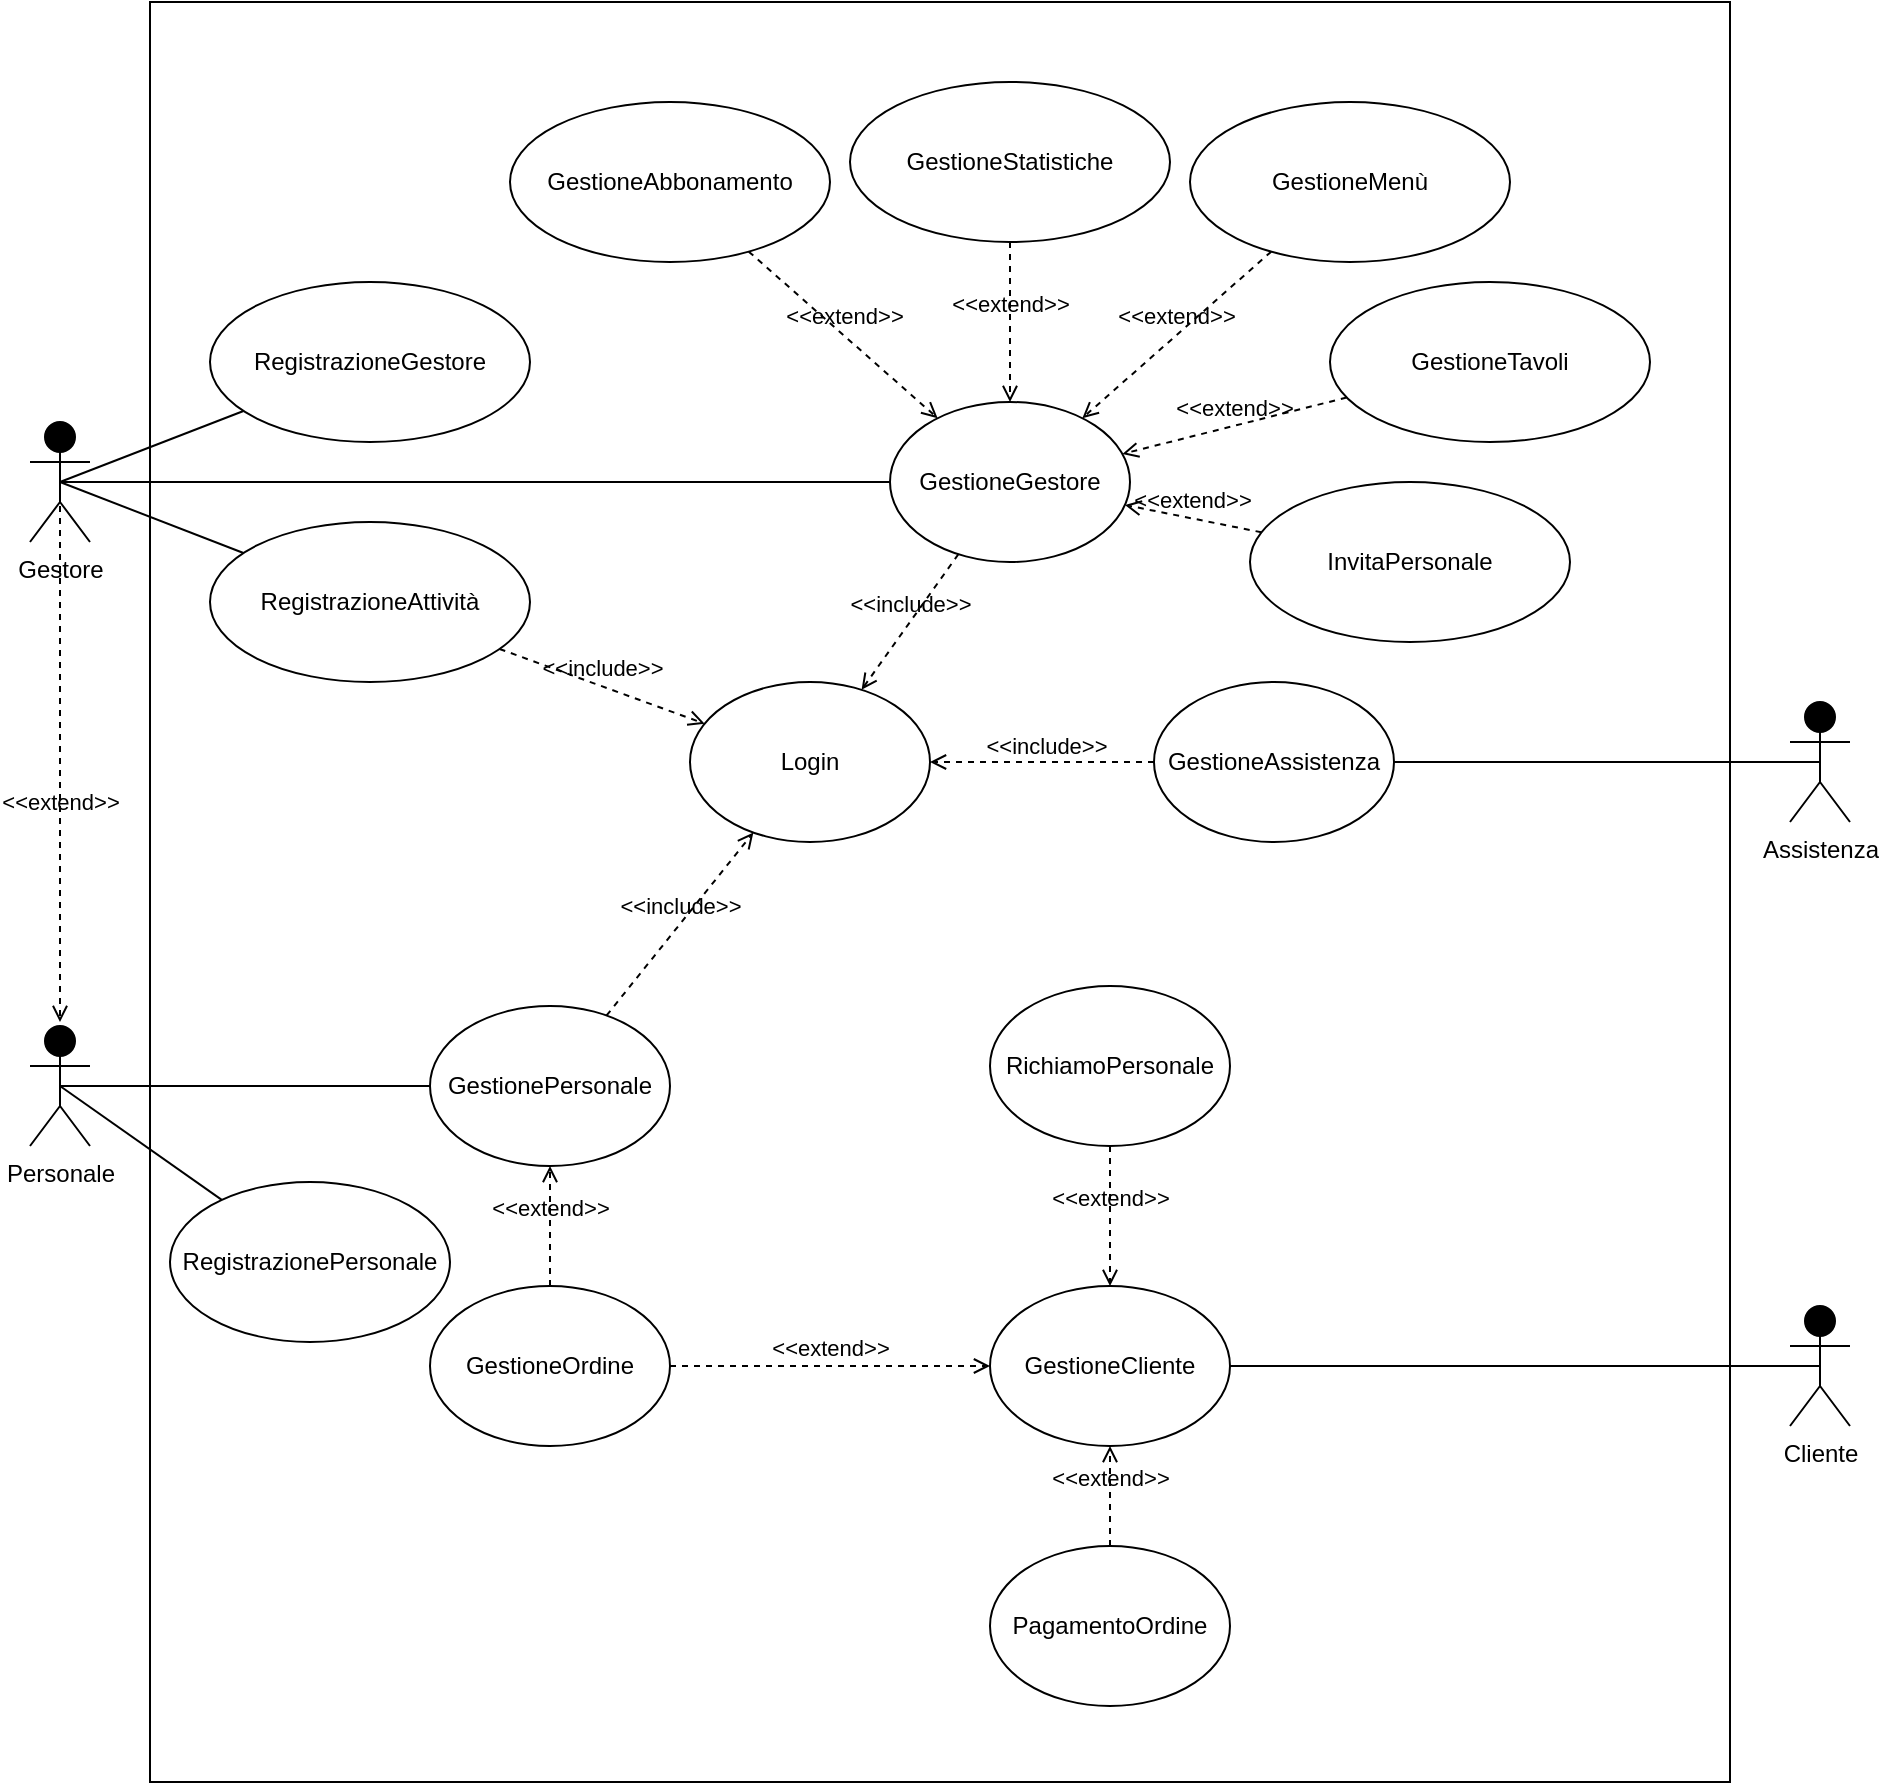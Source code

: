<mxfile version="20.3.0" type="device" pages="2"><diagram id="Q1I9YvUUfdlHUlMVrsis" name="Page-1"><mxGraphModel dx="1055" dy="519" grid="1" gridSize="10" guides="1" tooltips="1" connect="1" arrows="1" fold="1" page="1" pageScale="1" pageWidth="850" pageHeight="1100" math="0" shadow="0"><root><mxCell id="0"/><mxCell id="1" parent="0"/><mxCell id="bgCaD_sjHHVl8HCVDSOk-6" value="Cliente" style="shape=umlActor;html=1;verticalLabelPosition=bottom;verticalAlign=top;align=center;fillColor=#000000;" parent="1" vertex="1"><mxGeometry x="910" y="672" width="30" height="60" as="geometry"/></mxCell><mxCell id="bgCaD_sjHHVl8HCVDSOk-8" value="Personale" style="shape=umlActor;html=1;verticalLabelPosition=bottom;verticalAlign=top;align=center;fillColor=#000000;" parent="1" vertex="1"><mxGeometry x="30" y="532" width="30" height="60" as="geometry"/></mxCell><mxCell id="bgCaD_sjHHVl8HCVDSOk-9" value="Assistenza" style="shape=umlActor;verticalLabelPosition=bottom;verticalAlign=top;html=1;outlineConnect=0;fillColor=#000000;" parent="1" vertex="1"><mxGeometry x="910" y="370" width="30" height="60" as="geometry"/></mxCell><mxCell id="bgCaD_sjHHVl8HCVDSOk-23" value="GestioneGestore" style="ellipse;whiteSpace=wrap;html=1;fillColor=#FFFFFF;" parent="1" vertex="1"><mxGeometry x="460" y="220" width="120" height="80" as="geometry"/></mxCell><mxCell id="bgCaD_sjHHVl8HCVDSOk-24" value="Login" style="ellipse;whiteSpace=wrap;html=1;fillColor=#FFFFFF;" parent="1" vertex="1"><mxGeometry x="360" y="360" width="120" height="80" as="geometry"/></mxCell><mxCell id="bgCaD_sjHHVl8HCVDSOk-25" value="RegistrazioneGestore" style="ellipse;whiteSpace=wrap;html=1;fillColor=#FFFFFF;" parent="1" vertex="1"><mxGeometry x="120" y="160" width="160" height="80" as="geometry"/></mxCell><mxCell id="bgCaD_sjHHVl8HCVDSOk-26" value="GestionePersonale" style="ellipse;whiteSpace=wrap;html=1;fillColor=#FFFFFF;" parent="1" vertex="1"><mxGeometry x="230" y="522" width="120" height="80" as="geometry"/></mxCell><mxCell id="bgCaD_sjHHVl8HCVDSOk-27" value="&amp;lt;&amp;lt;include&amp;gt;&amp;gt;" style="html=1;verticalAlign=bottom;labelBackgroundColor=none;endArrow=open;endFill=0;dashed=1;rounded=0;" parent="1" source="bgCaD_sjHHVl8HCVDSOk-26" target="bgCaD_sjHHVl8HCVDSOk-24" edge="1"><mxGeometry width="160" relative="1" as="geometry"><mxPoint x="535" y="90" as="sourcePoint"/><mxPoint x="695" y="90" as="targetPoint"/></mxGeometry></mxCell><mxCell id="bgCaD_sjHHVl8HCVDSOk-30" value="&amp;lt;&amp;lt;include&amp;gt;&amp;gt;" style="html=1;verticalAlign=bottom;labelBackgroundColor=none;endArrow=open;endFill=0;dashed=1;rounded=0;" parent="1" source="bgCaD_sjHHVl8HCVDSOk-23" target="bgCaD_sjHHVl8HCVDSOk-24" edge="1"><mxGeometry width="160" relative="1" as="geometry"><mxPoint x="325" y="150" as="sourcePoint"/><mxPoint x="485" y="150" as="targetPoint"/></mxGeometry></mxCell><mxCell id="bgCaD_sjHHVl8HCVDSOk-33" value="" style="endArrow=none;html=1;rounded=0;entryX=0.5;entryY=0.5;entryDx=0;entryDy=0;entryPerimeter=0;" parent="1" source="bgCaD_sjHHVl8HCVDSOk-23" target="bgCaD_sjHHVl8HCVDSOk-5" edge="1"><mxGeometry width="50" height="50" relative="1" as="geometry"><mxPoint x="375" y="270" as="sourcePoint"/><mxPoint x="425" y="220" as="targetPoint"/></mxGeometry></mxCell><mxCell id="bgCaD_sjHHVl8HCVDSOk-34" value="" style="endArrow=none;html=1;rounded=0;entryX=0.5;entryY=0.5;entryDx=0;entryDy=0;entryPerimeter=0;" parent="1" source="bgCaD_sjHHVl8HCVDSOk-26" target="bgCaD_sjHHVl8HCVDSOk-8" edge="1"><mxGeometry width="50" height="50" relative="1" as="geometry"><mxPoint x="435" y="552" as="sourcePoint"/><mxPoint x="485" y="502" as="targetPoint"/></mxGeometry></mxCell><mxCell id="bgCaD_sjHHVl8HCVDSOk-35" value="GestioneCliente" style="ellipse;whiteSpace=wrap;html=1;fillColor=#FFFFFF;" parent="1" vertex="1"><mxGeometry x="510" y="662" width="120" height="80" as="geometry"/></mxCell><mxCell id="bgCaD_sjHHVl8HCVDSOk-36" value="" style="endArrow=none;html=1;rounded=0;exitX=0.5;exitY=0.5;exitDx=0;exitDy=0;exitPerimeter=0;" parent="1" source="bgCaD_sjHHVl8HCVDSOk-6" target="bgCaD_sjHHVl8HCVDSOk-35" edge="1"><mxGeometry width="50" height="50" relative="1" as="geometry"><mxPoint x="435" y="605" as="sourcePoint"/><mxPoint x="485" y="555" as="targetPoint"/></mxGeometry></mxCell><mxCell id="bgCaD_sjHHVl8HCVDSOk-37" value="GestioneAssistenza" style="ellipse;whiteSpace=wrap;html=1;fillColor=#FFFFFF;" parent="1" vertex="1"><mxGeometry x="592" y="360" width="120" height="80" as="geometry"/></mxCell><mxCell id="bgCaD_sjHHVl8HCVDSOk-43" value="" style="endArrow=none;html=1;rounded=0;exitX=0.5;exitY=0.5;exitDx=0;exitDy=0;exitPerimeter=0;" parent="1" source="bgCaD_sjHHVl8HCVDSOk-9" target="bgCaD_sjHHVl8HCVDSOk-37" edge="1"><mxGeometry width="50" height="50" relative="1" as="geometry"><mxPoint x="435" y="510" as="sourcePoint"/><mxPoint x="485" y="460" as="targetPoint"/></mxGeometry></mxCell><mxCell id="bgCaD_sjHHVl8HCVDSOk-50" value="&amp;lt;&amp;lt;include&amp;gt;&amp;gt;" style="html=1;verticalAlign=bottom;labelBackgroundColor=none;endArrow=open;endFill=0;dashed=1;rounded=0;" parent="1" source="bgCaD_sjHHVl8HCVDSOk-37" target="bgCaD_sjHHVl8HCVDSOk-24" edge="1"><mxGeometry x="-0.024" y="1" width="160" relative="1" as="geometry"><mxPoint x="515" y="360" as="sourcePoint"/><mxPoint x="675" y="360" as="targetPoint"/><Array as="points"/><mxPoint as="offset"/></mxGeometry></mxCell><mxCell id="bgCaD_sjHHVl8HCVDSOk-53" value="GestioneMenù" style="ellipse;whiteSpace=wrap;html=1;fillColor=#FFFFFF;" parent="1" vertex="1"><mxGeometry x="610" y="70" width="160" height="80" as="geometry"/></mxCell><mxCell id="bgCaD_sjHHVl8HCVDSOk-63" value="RegistrazionePersonale" style="ellipse;whiteSpace=wrap;html=1;fillColor=#FFFFFF;" parent="1" vertex="1"><mxGeometry x="100" y="610" width="140" height="80" as="geometry"/></mxCell><mxCell id="bgCaD_sjHHVl8HCVDSOk-83" value="PagamentoOrdine" style="ellipse;whiteSpace=wrap;html=1;fillColor=#FFFFFF;" parent="1" vertex="1"><mxGeometry x="510" y="792" width="120" height="80" as="geometry"/></mxCell><mxCell id="bgCaD_sjHHVl8HCVDSOk-89" value="&amp;lt;&amp;lt;extend&amp;gt;&amp;gt;" style="html=1;verticalAlign=bottom;labelBackgroundColor=none;endArrow=open;endFill=0;dashed=1;rounded=0;" parent="1" source="bgCaD_sjHHVl8HCVDSOk-83" target="bgCaD_sjHHVl8HCVDSOk-35" edge="1"><mxGeometry width="160" relative="1" as="geometry"><mxPoint x="515" y="722" as="sourcePoint"/><mxPoint x="675" y="722" as="targetPoint"/></mxGeometry></mxCell><mxCell id="bgCaD_sjHHVl8HCVDSOk-91" value="RichiamoPersonale" style="ellipse;whiteSpace=wrap;html=1;fillColor=#FFFFFF;" parent="1" vertex="1"><mxGeometry x="510" y="512" width="120" height="80" as="geometry"/></mxCell><mxCell id="bgCaD_sjHHVl8HCVDSOk-92" value="&amp;lt;&amp;lt;extend&amp;gt;&amp;gt;" style="html=1;verticalAlign=bottom;labelBackgroundColor=none;endArrow=open;endFill=0;dashed=1;rounded=0;" parent="1" source="bgCaD_sjHHVl8HCVDSOk-91" target="bgCaD_sjHHVl8HCVDSOk-35" edge="1"><mxGeometry width="160" relative="1" as="geometry"><mxPoint x="285" y="872" as="sourcePoint"/><mxPoint x="445" y="872" as="targetPoint"/></mxGeometry></mxCell><mxCell id="bgCaD_sjHHVl8HCVDSOk-98" value="GestioneOrdine" style="ellipse;whiteSpace=wrap;html=1;fillColor=#FFFFFF;" parent="1" vertex="1"><mxGeometry x="230" y="662" width="120" height="80" as="geometry"/></mxCell><mxCell id="bgCaD_sjHHVl8HCVDSOk-99" value="&amp;lt;&amp;lt;extend&amp;gt;&amp;gt;" style="html=1;verticalAlign=bottom;labelBackgroundColor=none;endArrow=open;endFill=0;dashed=1;rounded=0;" parent="1" source="bgCaD_sjHHVl8HCVDSOk-98" target="bgCaD_sjHHVl8HCVDSOk-26" edge="1"><mxGeometry width="160" relative="1" as="geometry"><mxPoint x="1085" y="392" as="sourcePoint"/><mxPoint x="1245" y="392" as="targetPoint"/></mxGeometry></mxCell><mxCell id="bgCaD_sjHHVl8HCVDSOk-100" value="&amp;lt;&amp;lt;extend&amp;gt;&amp;gt;" style="html=1;verticalAlign=bottom;labelBackgroundColor=none;endArrow=open;endFill=0;dashed=1;rounded=0;" parent="1" source="bgCaD_sjHHVl8HCVDSOk-98" target="bgCaD_sjHHVl8HCVDSOk-35" edge="1"><mxGeometry width="160" relative="1" as="geometry"><mxPoint x="543.258" y="772.281" as="sourcePoint"/><mxPoint x="495" y="862" as="targetPoint"/></mxGeometry></mxCell><mxCell id="M78GupIkImUu_YV1mYbL-3" value="" style="endArrow=none;html=1;rounded=0;exitX=0.5;exitY=0.5;exitDx=0;exitDy=0;exitPerimeter=0;" parent="1" source="bgCaD_sjHHVl8HCVDSOk-5" target="bgCaD_sjHHVl8HCVDSOk-25" edge="1"><mxGeometry width="50" height="50" relative="1" as="geometry"><mxPoint x="380" y="200" as="sourcePoint"/><mxPoint x="430" y="150" as="targetPoint"/></mxGeometry></mxCell><mxCell id="M78GupIkImUu_YV1mYbL-16" value="GestioneAbbonamento" style="ellipse;whiteSpace=wrap;html=1;fillColor=#FFFFFF;" parent="1" vertex="1"><mxGeometry x="270" y="70" width="160" height="80" as="geometry"/></mxCell><mxCell id="M78GupIkImUu_YV1mYbL-18" value="&amp;lt;&amp;lt;extend&amp;gt;&amp;gt;" style="html=1;verticalAlign=bottom;labelBackgroundColor=none;endArrow=open;endFill=0;dashed=1;rounded=0;" parent="1" source="bgCaD_sjHHVl8HCVDSOk-53" target="bgCaD_sjHHVl8HCVDSOk-23" edge="1"><mxGeometry width="160" relative="1" as="geometry"><mxPoint x="150" y="140" as="sourcePoint"/><mxPoint x="310" y="140" as="targetPoint"/></mxGeometry></mxCell><mxCell id="M78GupIkImUu_YV1mYbL-19" value="&amp;lt;&amp;lt;extend&amp;gt;&amp;gt;" style="html=1;verticalAlign=bottom;labelBackgroundColor=none;endArrow=open;endFill=0;dashed=1;rounded=0;" parent="1" source="M78GupIkImUu_YV1mYbL-16" target="bgCaD_sjHHVl8HCVDSOk-23" edge="1"><mxGeometry width="160" relative="1" as="geometry"><mxPoint x="330" y="110" as="sourcePoint"/><mxPoint x="557.574" y="183.716" as="targetPoint"/></mxGeometry></mxCell><mxCell id="M78GupIkImUu_YV1mYbL-22" value="RegistrazioneAttività" style="ellipse;whiteSpace=wrap;html=1;fillColor=#FFFFFF;" parent="1" vertex="1"><mxGeometry x="120" y="280" width="160" height="80" as="geometry"/></mxCell><mxCell id="M78GupIkImUu_YV1mYbL-24" value="&amp;lt;&amp;lt;extend&amp;gt;&amp;gt;" style="html=1;verticalAlign=bottom;labelBackgroundColor=none;endArrow=open;endFill=0;dashed=1;rounded=0;startArrow=none;exitX=0.5;exitY=0.5;exitDx=0;exitDy=0;exitPerimeter=0;" parent="1" source="bgCaD_sjHHVl8HCVDSOk-5" edge="1"><mxGeometry x="0.25" width="160" relative="1" as="geometry"><mxPoint x="45" y="210" as="sourcePoint"/><mxPoint x="45" y="530" as="targetPoint"/><mxPoint as="offset"/></mxGeometry></mxCell><mxCell id="M78GupIkImUu_YV1mYbL-26" value="" style="endArrow=none;html=1;rounded=0;exitX=0.5;exitY=0.5;exitDx=0;exitDy=0;exitPerimeter=0;" parent="1" source="bgCaD_sjHHVl8HCVDSOk-8" target="bgCaD_sjHHVl8HCVDSOk-63" edge="1"><mxGeometry width="50" height="50" relative="1" as="geometry"><mxPoint x="50" y="560" as="sourcePoint"/><mxPoint x="330" y="490" as="targetPoint"/></mxGeometry></mxCell><mxCell id="M78GupIkImUu_YV1mYbL-28" value="" style="endArrow=none;html=1;rounded=0;exitX=0.5;exitY=0.5;exitDx=0;exitDy=0;exitPerimeter=0;" parent="1" source="bgCaD_sjHHVl8HCVDSOk-5" target="M78GupIkImUu_YV1mYbL-22" edge="1"><mxGeometry width="50" height="50" relative="1" as="geometry"><mxPoint x="60" y="200" as="sourcePoint"/><mxPoint x="110" y="150" as="targetPoint"/></mxGeometry></mxCell><mxCell id="ftQXNw_UABr_SyBsdUiR-3" value="&amp;lt;&amp;lt;include&amp;gt;&amp;gt;" style="html=1;verticalAlign=bottom;labelBackgroundColor=none;endArrow=open;endFill=0;dashed=1;rounded=0;" parent="1" source="M78GupIkImUu_YV1mYbL-22" target="bgCaD_sjHHVl8HCVDSOk-24" edge="1"><mxGeometry width="160" relative="1" as="geometry"><mxPoint x="230" y="320" as="sourcePoint"/><mxPoint x="390" y="320" as="targetPoint"/></mxGeometry></mxCell><mxCell id="j0RiWFDIFJp5lwAUHo4Y-2" value="GestioneStatistiche" style="ellipse;whiteSpace=wrap;html=1;fillColor=#FFFFFF;" parent="1" vertex="1"><mxGeometry x="440" y="60" width="160" height="80" as="geometry"/></mxCell><mxCell id="j0RiWFDIFJp5lwAUHo4Y-3" value="GestioneTavoli" style="ellipse;whiteSpace=wrap;html=1;fillColor=#FFFFFF;" parent="1" vertex="1"><mxGeometry x="680" y="160" width="160" height="80" as="geometry"/></mxCell><mxCell id="bgCaD_sjHHVl8HCVDSOk-5" value="Gestore" style="shape=umlActor;html=1;verticalLabelPosition=bottom;verticalAlign=top;align=center;fillColor=#000000;" parent="1" vertex="1"><mxGeometry x="30" y="230" width="30" height="60" as="geometry"/></mxCell><mxCell id="j0RiWFDIFJp5lwAUHo4Y-6" value="&amp;lt;&amp;lt;extend&amp;gt;&amp;gt;" style="html=1;verticalAlign=bottom;labelBackgroundColor=none;endArrow=open;endFill=0;dashed=1;rounded=0;" parent="1" source="j0RiWFDIFJp5lwAUHo4Y-2" target="bgCaD_sjHHVl8HCVDSOk-23" edge="1"><mxGeometry width="160" relative="1" as="geometry"><mxPoint x="570" y="120" as="sourcePoint"/><mxPoint x="540.532" y="230.621" as="targetPoint"/></mxGeometry></mxCell><mxCell id="j0RiWFDIFJp5lwAUHo4Y-7" value="&amp;lt;&amp;lt;extend&amp;gt;&amp;gt;" style="html=1;verticalAlign=bottom;labelBackgroundColor=none;endArrow=open;endFill=0;dashed=1;rounded=0;" parent="1" source="j0RiWFDIFJp5lwAUHo4Y-3" target="bgCaD_sjHHVl8HCVDSOk-23" edge="1"><mxGeometry width="160" relative="1" as="geometry"><mxPoint x="339.47" y="119.38" as="sourcePoint"/><mxPoint x="310.002" y="230.001" as="targetPoint"/></mxGeometry></mxCell><mxCell id="Cfs47HpjLzTH-oRVLKAu-1" value="InvitaPersonale" style="ellipse;whiteSpace=wrap;html=1;fillColor=#FFFFFF;" parent="1" vertex="1"><mxGeometry x="640" y="260" width="160" height="80" as="geometry"/></mxCell><mxCell id="Cfs47HpjLzTH-oRVLKAu-2" value="&amp;lt;&amp;lt;extend&amp;gt;&amp;gt;" style="html=1;verticalAlign=bottom;labelBackgroundColor=none;endArrow=open;endFill=0;dashed=1;rounded=0;" parent="1" source="Cfs47HpjLzTH-oRVLKAu-1" target="bgCaD_sjHHVl8HCVDSOk-23" edge="1"><mxGeometry width="160" relative="1" as="geometry"><mxPoint x="750" y="120" as="sourcePoint"/><mxPoint x="572.426" y="241.716" as="targetPoint"/></mxGeometry></mxCell><mxCell id="Cx8oM-Iuz5LX-kfH1Iy0-1" value="" style="rounded=0;whiteSpace=wrap;html=1;fillColor=none;" vertex="1" parent="1"><mxGeometry x="90" y="20" width="790" height="890" as="geometry"/></mxCell></root></mxGraphModel></diagram><diagram name="Security e misuse" id="m--fJ6dyBpGCZlpS3Tpc"><mxGraphModel dx="1847" dy="908" grid="1" gridSize="10" guides="1" tooltips="1" connect="1" arrows="1" fold="1" page="1" pageScale="1" pageWidth="850" pageHeight="1100" math="0" shadow="0"><root><mxCell id="R-chXvm8tJZsDjFJPD1o-0"/><mxCell id="R-chXvm8tJZsDjFJPD1o-1" parent="R-chXvm8tJZsDjFJPD1o-0"/><mxCell id="R-chXvm8tJZsDjFJPD1o-2" value="Cliente" style="shape=umlActor;html=1;verticalLabelPosition=bottom;verticalAlign=top;align=center;fillColor=#000000;" vertex="1" parent="R-chXvm8tJZsDjFJPD1o-1"><mxGeometry x="770" y="672" width="30" height="60" as="geometry"/></mxCell><mxCell id="R-chXvm8tJZsDjFJPD1o-3" value="Personale" style="shape=umlActor;html=1;verticalLabelPosition=bottom;verticalAlign=top;align=center;fillColor=#000000;" vertex="1" parent="R-chXvm8tJZsDjFJPD1o-1"><mxGeometry x="30" y="532" width="30" height="60" as="geometry"/></mxCell><mxCell id="R-chXvm8tJZsDjFJPD1o-4" value="Assistenza" style="shape=umlActor;verticalLabelPosition=bottom;verticalAlign=top;html=1;outlineConnect=0;fillColor=#000000;" vertex="1" parent="R-chXvm8tJZsDjFJPD1o-1"><mxGeometry x="770" y="370" width="30" height="60" as="geometry"/></mxCell><mxCell id="R-chXvm8tJZsDjFJPD1o-5" value="GestioneGestore" style="ellipse;whiteSpace=wrap;html=1;fillColor=#FFFFFF;" vertex="1" parent="R-chXvm8tJZsDjFJPD1o-1"><mxGeometry x="460" y="220" width="120" height="80" as="geometry"/></mxCell><mxCell id="R-chXvm8tJZsDjFJPD1o-6" value="Login" style="ellipse;whiteSpace=wrap;html=1;fillColor=#FFFFFF;" vertex="1" parent="R-chXvm8tJZsDjFJPD1o-1"><mxGeometry x="360" y="360" width="120" height="80" as="geometry"/></mxCell><mxCell id="R-chXvm8tJZsDjFJPD1o-7" value="RegistrazioneGestore" style="ellipse;whiteSpace=wrap;html=1;fillColor=#FFFFFF;" vertex="1" parent="R-chXvm8tJZsDjFJPD1o-1"><mxGeometry x="120" y="160" width="160" height="80" as="geometry"/></mxCell><mxCell id="R-chXvm8tJZsDjFJPD1o-8" value="GestionePersonale" style="ellipse;whiteSpace=wrap;html=1;fillColor=#99CCFF;" vertex="1" parent="R-chXvm8tJZsDjFJPD1o-1"><mxGeometry x="230" y="522" width="120" height="80" as="geometry"/></mxCell><mxCell id="R-chXvm8tJZsDjFJPD1o-9" value="&amp;lt;&amp;lt;include&amp;gt;&amp;gt;" style="html=1;verticalAlign=bottom;labelBackgroundColor=none;endArrow=open;endFill=0;dashed=1;rounded=0;" edge="1" parent="R-chXvm8tJZsDjFJPD1o-1" source="R-chXvm8tJZsDjFJPD1o-8" target="R-chXvm8tJZsDjFJPD1o-6"><mxGeometry width="160" relative="1" as="geometry"><mxPoint x="535" y="90" as="sourcePoint"/><mxPoint x="695" y="90" as="targetPoint"/></mxGeometry></mxCell><mxCell id="R-chXvm8tJZsDjFJPD1o-10" value="&amp;lt;&amp;lt;include&amp;gt;&amp;gt;" style="html=1;verticalAlign=bottom;labelBackgroundColor=none;endArrow=open;endFill=0;dashed=1;rounded=0;" edge="1" parent="R-chXvm8tJZsDjFJPD1o-1" source="R-chXvm8tJZsDjFJPD1o-5" target="R-chXvm8tJZsDjFJPD1o-6"><mxGeometry width="160" relative="1" as="geometry"><mxPoint x="325" y="150" as="sourcePoint"/><mxPoint x="485" y="150" as="targetPoint"/></mxGeometry></mxCell><mxCell id="R-chXvm8tJZsDjFJPD1o-11" value="" style="endArrow=none;html=1;rounded=0;entryX=0.5;entryY=0.5;entryDx=0;entryDy=0;entryPerimeter=0;" edge="1" parent="R-chXvm8tJZsDjFJPD1o-1" source="R-chXvm8tJZsDjFJPD1o-5" target="R-chXvm8tJZsDjFJPD1o-38"><mxGeometry width="50" height="50" relative="1" as="geometry"><mxPoint x="375" y="270" as="sourcePoint"/><mxPoint x="425" y="220" as="targetPoint"/></mxGeometry></mxCell><mxCell id="R-chXvm8tJZsDjFJPD1o-12" value="" style="endArrow=none;html=1;rounded=0;entryX=0.5;entryY=0.5;entryDx=0;entryDy=0;entryPerimeter=0;" edge="1" parent="R-chXvm8tJZsDjFJPD1o-1" source="R-chXvm8tJZsDjFJPD1o-8" target="R-chXvm8tJZsDjFJPD1o-3"><mxGeometry width="50" height="50" relative="1" as="geometry"><mxPoint x="435" y="552" as="sourcePoint"/><mxPoint x="485" y="502" as="targetPoint"/></mxGeometry></mxCell><mxCell id="R-chXvm8tJZsDjFJPD1o-13" value="GestioneCliente" style="ellipse;whiteSpace=wrap;html=1;fillColor=#99CCFF;" vertex="1" parent="R-chXvm8tJZsDjFJPD1o-1"><mxGeometry x="510" y="662" width="120" height="80" as="geometry"/></mxCell><mxCell id="R-chXvm8tJZsDjFJPD1o-14" value="" style="endArrow=none;html=1;rounded=0;exitX=0.5;exitY=0.5;exitDx=0;exitDy=0;exitPerimeter=0;" edge="1" parent="R-chXvm8tJZsDjFJPD1o-1" source="R-chXvm8tJZsDjFJPD1o-2" target="R-chXvm8tJZsDjFJPD1o-13"><mxGeometry width="50" height="50" relative="1" as="geometry"><mxPoint x="435" y="605" as="sourcePoint"/><mxPoint x="485" y="555" as="targetPoint"/></mxGeometry></mxCell><mxCell id="R-chXvm8tJZsDjFJPD1o-15" value="GestioneAssistenza" style="ellipse;whiteSpace=wrap;html=1;fillColor=#FFFFFF;" vertex="1" parent="R-chXvm8tJZsDjFJPD1o-1"><mxGeometry x="592" y="360" width="120" height="80" as="geometry"/></mxCell><mxCell id="R-chXvm8tJZsDjFJPD1o-16" value="" style="endArrow=none;html=1;rounded=0;exitX=0.5;exitY=0.5;exitDx=0;exitDy=0;exitPerimeter=0;" edge="1" parent="R-chXvm8tJZsDjFJPD1o-1" source="R-chXvm8tJZsDjFJPD1o-4" target="R-chXvm8tJZsDjFJPD1o-15"><mxGeometry width="50" height="50" relative="1" as="geometry"><mxPoint x="435" y="510" as="sourcePoint"/><mxPoint x="485" y="460" as="targetPoint"/></mxGeometry></mxCell><mxCell id="R-chXvm8tJZsDjFJPD1o-17" value="&amp;lt;&amp;lt;include&amp;gt;&amp;gt;" style="html=1;verticalAlign=bottom;labelBackgroundColor=none;endArrow=open;endFill=0;dashed=1;rounded=0;" edge="1" parent="R-chXvm8tJZsDjFJPD1o-1" source="R-chXvm8tJZsDjFJPD1o-15" target="R-chXvm8tJZsDjFJPD1o-6"><mxGeometry x="-0.024" y="1" width="160" relative="1" as="geometry"><mxPoint x="515" y="360" as="sourcePoint"/><mxPoint x="675" y="360" as="targetPoint"/><Array as="points"/><mxPoint as="offset"/></mxGeometry></mxCell><mxCell id="R-chXvm8tJZsDjFJPD1o-18" value="GestioneMenù" style="ellipse;whiteSpace=wrap;html=1;fillColor=#FFFFFF;" vertex="1" parent="R-chXvm8tJZsDjFJPD1o-1"><mxGeometry x="610" y="70" width="160" height="80" as="geometry"/></mxCell><mxCell id="R-chXvm8tJZsDjFJPD1o-19" value="RegistrazionePersonale" style="ellipse;whiteSpace=wrap;html=1;fillColor=#99CCFF;" vertex="1" parent="R-chXvm8tJZsDjFJPD1o-1"><mxGeometry x="80" y="640" width="140" height="80" as="geometry"/></mxCell><mxCell id="R-chXvm8tJZsDjFJPD1o-20" value="PagamentoOrdine" style="ellipse;whiteSpace=wrap;html=1;fillColor=#99CCFF;" vertex="1" parent="R-chXvm8tJZsDjFJPD1o-1"><mxGeometry x="510" y="792" width="120" height="80" as="geometry"/></mxCell><mxCell id="R-chXvm8tJZsDjFJPD1o-21" value="&amp;lt;&amp;lt;extend&amp;gt;&amp;gt;" style="html=1;verticalAlign=bottom;labelBackgroundColor=none;endArrow=open;endFill=0;dashed=1;rounded=0;" edge="1" parent="R-chXvm8tJZsDjFJPD1o-1" source="R-chXvm8tJZsDjFJPD1o-20" target="R-chXvm8tJZsDjFJPD1o-13"><mxGeometry width="160" relative="1" as="geometry"><mxPoint x="515" y="722" as="sourcePoint"/><mxPoint x="675" y="722" as="targetPoint"/></mxGeometry></mxCell><mxCell id="R-chXvm8tJZsDjFJPD1o-22" value="RichiamoPersonale" style="ellipse;whiteSpace=wrap;html=1;fillColor=#FFFFFF;" vertex="1" parent="R-chXvm8tJZsDjFJPD1o-1"><mxGeometry x="510" y="512" width="120" height="80" as="geometry"/></mxCell><mxCell id="R-chXvm8tJZsDjFJPD1o-23" value="&amp;lt;&amp;lt;extend&amp;gt;&amp;gt;" style="html=1;verticalAlign=bottom;labelBackgroundColor=none;endArrow=open;endFill=0;dashed=1;rounded=0;" edge="1" parent="R-chXvm8tJZsDjFJPD1o-1" source="R-chXvm8tJZsDjFJPD1o-22" target="R-chXvm8tJZsDjFJPD1o-13"><mxGeometry width="160" relative="1" as="geometry"><mxPoint x="285" y="872" as="sourcePoint"/><mxPoint x="445" y="872" as="targetPoint"/></mxGeometry></mxCell><mxCell id="R-chXvm8tJZsDjFJPD1o-24" value="GestioneOrdine" style="ellipse;whiteSpace=wrap;html=1;fillColor=#99CCFF;" vertex="1" parent="R-chXvm8tJZsDjFJPD1o-1"><mxGeometry x="230" y="662" width="120" height="80" as="geometry"/></mxCell><mxCell id="R-chXvm8tJZsDjFJPD1o-25" value="&amp;lt;&amp;lt;extend&amp;gt;&amp;gt;" style="html=1;verticalAlign=bottom;labelBackgroundColor=none;endArrow=open;endFill=0;dashed=1;rounded=0;" edge="1" parent="R-chXvm8tJZsDjFJPD1o-1" source="R-chXvm8tJZsDjFJPD1o-24" target="R-chXvm8tJZsDjFJPD1o-8"><mxGeometry width="160" relative="1" as="geometry"><mxPoint x="1085" y="392" as="sourcePoint"/><mxPoint x="1245" y="392" as="targetPoint"/></mxGeometry></mxCell><mxCell id="R-chXvm8tJZsDjFJPD1o-26" value="&amp;lt;&amp;lt;extend&amp;gt;&amp;gt;" style="html=1;verticalAlign=bottom;labelBackgroundColor=none;endArrow=open;endFill=0;dashed=1;rounded=0;" edge="1" parent="R-chXvm8tJZsDjFJPD1o-1" source="R-chXvm8tJZsDjFJPD1o-24" target="R-chXvm8tJZsDjFJPD1o-13"><mxGeometry width="160" relative="1" as="geometry"><mxPoint x="543.258" y="772.281" as="sourcePoint"/><mxPoint x="495" y="862" as="targetPoint"/></mxGeometry></mxCell><mxCell id="R-chXvm8tJZsDjFJPD1o-27" value="" style="endArrow=none;html=1;rounded=0;exitX=0.5;exitY=0.5;exitDx=0;exitDy=0;exitPerimeter=0;" edge="1" parent="R-chXvm8tJZsDjFJPD1o-1" source="R-chXvm8tJZsDjFJPD1o-38" target="R-chXvm8tJZsDjFJPD1o-7"><mxGeometry width="50" height="50" relative="1" as="geometry"><mxPoint x="380" y="200" as="sourcePoint"/><mxPoint x="430" y="150" as="targetPoint"/></mxGeometry></mxCell><mxCell id="R-chXvm8tJZsDjFJPD1o-28" value="GestioneAbbonamento" style="ellipse;whiteSpace=wrap;html=1;fillColor=#FFFFFF;" vertex="1" parent="R-chXvm8tJZsDjFJPD1o-1"><mxGeometry x="270" y="70" width="160" height="80" as="geometry"/></mxCell><mxCell id="R-chXvm8tJZsDjFJPD1o-29" value="&amp;lt;&amp;lt;extend&amp;gt;&amp;gt;" style="html=1;verticalAlign=bottom;labelBackgroundColor=none;endArrow=open;endFill=0;dashed=1;rounded=0;" edge="1" parent="R-chXvm8tJZsDjFJPD1o-1" source="R-chXvm8tJZsDjFJPD1o-18" target="R-chXvm8tJZsDjFJPD1o-5"><mxGeometry width="160" relative="1" as="geometry"><mxPoint x="150" y="140" as="sourcePoint"/><mxPoint x="310" y="140" as="targetPoint"/></mxGeometry></mxCell><mxCell id="R-chXvm8tJZsDjFJPD1o-30" value="&amp;lt;&amp;lt;extend&amp;gt;&amp;gt;" style="html=1;verticalAlign=bottom;labelBackgroundColor=none;endArrow=open;endFill=0;dashed=1;rounded=0;" edge="1" parent="R-chXvm8tJZsDjFJPD1o-1" source="R-chXvm8tJZsDjFJPD1o-28" target="R-chXvm8tJZsDjFJPD1o-5"><mxGeometry width="160" relative="1" as="geometry"><mxPoint x="330" y="110" as="sourcePoint"/><mxPoint x="557.574" y="183.716" as="targetPoint"/></mxGeometry></mxCell><mxCell id="R-chXvm8tJZsDjFJPD1o-31" value="RegistrazioneAttività" style="ellipse;whiteSpace=wrap;html=1;fillColor=#FFFFFF;" vertex="1" parent="R-chXvm8tJZsDjFJPD1o-1"><mxGeometry x="120" y="280" width="160" height="80" as="geometry"/></mxCell><mxCell id="R-chXvm8tJZsDjFJPD1o-32" value="&amp;lt;&amp;lt;extend&amp;gt;&amp;gt;" style="html=1;verticalAlign=bottom;labelBackgroundColor=none;endArrow=open;endFill=0;dashed=1;rounded=0;startArrow=none;exitX=0.5;exitY=0.5;exitDx=0;exitDy=0;exitPerimeter=0;" edge="1" parent="R-chXvm8tJZsDjFJPD1o-1" source="R-chXvm8tJZsDjFJPD1o-38"><mxGeometry x="0.25" width="160" relative="1" as="geometry"><mxPoint x="45" y="210" as="sourcePoint"/><mxPoint x="45" y="530" as="targetPoint"/><mxPoint as="offset"/></mxGeometry></mxCell><mxCell id="R-chXvm8tJZsDjFJPD1o-33" value="" style="endArrow=none;html=1;rounded=0;exitX=0.5;exitY=0.5;exitDx=0;exitDy=0;exitPerimeter=0;" edge="1" parent="R-chXvm8tJZsDjFJPD1o-1" source="R-chXvm8tJZsDjFJPD1o-3" target="R-chXvm8tJZsDjFJPD1o-19"><mxGeometry width="50" height="50" relative="1" as="geometry"><mxPoint x="50" y="560" as="sourcePoint"/><mxPoint x="330" y="490" as="targetPoint"/></mxGeometry></mxCell><mxCell id="R-chXvm8tJZsDjFJPD1o-34" value="" style="endArrow=none;html=1;rounded=0;exitX=0.5;exitY=0.5;exitDx=0;exitDy=0;exitPerimeter=0;" edge="1" parent="R-chXvm8tJZsDjFJPD1o-1" source="R-chXvm8tJZsDjFJPD1o-38" target="R-chXvm8tJZsDjFJPD1o-31"><mxGeometry width="50" height="50" relative="1" as="geometry"><mxPoint x="60" y="200" as="sourcePoint"/><mxPoint x="110" y="150" as="targetPoint"/></mxGeometry></mxCell><mxCell id="R-chXvm8tJZsDjFJPD1o-35" value="&amp;lt;&amp;lt;include&amp;gt;&amp;gt;" style="html=1;verticalAlign=bottom;labelBackgroundColor=none;endArrow=open;endFill=0;dashed=1;rounded=0;" edge="1" parent="R-chXvm8tJZsDjFJPD1o-1" source="R-chXvm8tJZsDjFJPD1o-31" target="R-chXvm8tJZsDjFJPD1o-6"><mxGeometry width="160" relative="1" as="geometry"><mxPoint x="230" y="320" as="sourcePoint"/><mxPoint x="390" y="320" as="targetPoint"/></mxGeometry></mxCell><mxCell id="R-chXvm8tJZsDjFJPD1o-36" value="GestioneStatistiche" style="ellipse;whiteSpace=wrap;html=1;fillColor=#FFFFFF;" vertex="1" parent="R-chXvm8tJZsDjFJPD1o-1"><mxGeometry x="440" y="60" width="160" height="80" as="geometry"/></mxCell><mxCell id="R-chXvm8tJZsDjFJPD1o-37" value="GestioneTavoli" style="ellipse;whiteSpace=wrap;html=1;fillColor=#FFFFFF;" vertex="1" parent="R-chXvm8tJZsDjFJPD1o-1"><mxGeometry x="680" y="160" width="160" height="80" as="geometry"/></mxCell><mxCell id="R-chXvm8tJZsDjFJPD1o-38" value="Gestore" style="shape=umlActor;html=1;verticalLabelPosition=bottom;verticalAlign=top;align=center;fillColor=#000000;" vertex="1" parent="R-chXvm8tJZsDjFJPD1o-1"><mxGeometry x="30" y="230" width="30" height="60" as="geometry"/></mxCell><mxCell id="R-chXvm8tJZsDjFJPD1o-39" value="&amp;lt;&amp;lt;extend&amp;gt;&amp;gt;" style="html=1;verticalAlign=bottom;labelBackgroundColor=none;endArrow=open;endFill=0;dashed=1;rounded=0;" edge="1" parent="R-chXvm8tJZsDjFJPD1o-1" source="R-chXvm8tJZsDjFJPD1o-36" target="R-chXvm8tJZsDjFJPD1o-5"><mxGeometry width="160" relative="1" as="geometry"><mxPoint x="570" y="120" as="sourcePoint"/><mxPoint x="540.532" y="230.621" as="targetPoint"/></mxGeometry></mxCell><mxCell id="R-chXvm8tJZsDjFJPD1o-40" value="&amp;lt;&amp;lt;extend&amp;gt;&amp;gt;" style="html=1;verticalAlign=bottom;labelBackgroundColor=none;endArrow=open;endFill=0;dashed=1;rounded=0;" edge="1" parent="R-chXvm8tJZsDjFJPD1o-1" source="R-chXvm8tJZsDjFJPD1o-37" target="R-chXvm8tJZsDjFJPD1o-5"><mxGeometry width="160" relative="1" as="geometry"><mxPoint x="339.47" y="119.38" as="sourcePoint"/><mxPoint x="310.002" y="230.001" as="targetPoint"/></mxGeometry></mxCell><mxCell id="R-chXvm8tJZsDjFJPD1o-41" value="InvitaPersonale" style="ellipse;whiteSpace=wrap;html=1;fillColor=#FFFFFF;" vertex="1" parent="R-chXvm8tJZsDjFJPD1o-1"><mxGeometry x="640" y="260" width="160" height="80" as="geometry"/></mxCell><mxCell id="R-chXvm8tJZsDjFJPD1o-42" value="&amp;lt;&amp;lt;extend&amp;gt;&amp;gt;" style="html=1;verticalAlign=bottom;labelBackgroundColor=none;endArrow=open;endFill=0;dashed=1;rounded=0;" edge="1" parent="R-chXvm8tJZsDjFJPD1o-1" source="R-chXvm8tJZsDjFJPD1o-41" target="R-chXvm8tJZsDjFJPD1o-5"><mxGeometry width="160" relative="1" as="geometry"><mxPoint x="750" y="120" as="sourcePoint"/><mxPoint x="572.426" y="241.716" as="targetPoint"/></mxGeometry></mxCell><mxCell id="1e_6Cu_gZYQfhBOKaaCU-0" value="GestioneAbbonamento" style="ellipse;whiteSpace=wrap;html=1;fillColor=#99CCFF;" vertex="1" parent="R-chXvm8tJZsDjFJPD1o-1"><mxGeometry x="270" y="70" width="160" height="80" as="geometry"/></mxCell><mxCell id="1e_6Cu_gZYQfhBOKaaCU-1" value="RegistrazioneGestore" style="ellipse;whiteSpace=wrap;html=1;fillColor=#99CCFF;" vertex="1" parent="R-chXvm8tJZsDjFJPD1o-1"><mxGeometry x="120" y="160" width="160" height="80" as="geometry"/></mxCell><mxCell id="1e_6Cu_gZYQfhBOKaaCU-2" value="GestioneStatistiche" style="ellipse;whiteSpace=wrap;html=1;fillColor=#99CCFF;" vertex="1" parent="R-chXvm8tJZsDjFJPD1o-1"><mxGeometry x="440" y="60" width="160" height="80" as="geometry"/></mxCell><mxCell id="1e_6Cu_gZYQfhBOKaaCU-3" value="GestioneMenù" style="ellipse;whiteSpace=wrap;html=1;fillColor=#99CCFF;" vertex="1" parent="R-chXvm8tJZsDjFJPD1o-1"><mxGeometry x="610" y="70" width="160" height="80" as="geometry"/></mxCell><mxCell id="1e_6Cu_gZYQfhBOKaaCU-4" value="GestioneTavoli" style="ellipse;whiteSpace=wrap;html=1;fillColor=#99CCFF;" vertex="1" parent="R-chXvm8tJZsDjFJPD1o-1"><mxGeometry x="680" y="160" width="160" height="80" as="geometry"/></mxCell><mxCell id="1e_6Cu_gZYQfhBOKaaCU-5" value="InvitaPersonale" style="ellipse;whiteSpace=wrap;html=1;fillColor=#99CCFF;" vertex="1" parent="R-chXvm8tJZsDjFJPD1o-1"><mxGeometry x="640" y="260" width="160" height="80" as="geometry"/></mxCell><mxCell id="1e_6Cu_gZYQfhBOKaaCU-6" value="GestioneGestore" style="ellipse;whiteSpace=wrap;html=1;fillColor=#99CCFF;" vertex="1" parent="R-chXvm8tJZsDjFJPD1o-1"><mxGeometry x="460" y="220" width="120" height="80" as="geometry"/></mxCell><mxCell id="1e_6Cu_gZYQfhBOKaaCU-7" value="Login" style="ellipse;whiteSpace=wrap;html=1;fillColor=#99CCFF;" vertex="1" parent="R-chXvm8tJZsDjFJPD1o-1"><mxGeometry x="360" y="360" width="120" height="80" as="geometry"/></mxCell><mxCell id="1e_6Cu_gZYQfhBOKaaCU-8" value="RegistrazioneAttività" style="ellipse;whiteSpace=wrap;html=1;fillColor=#99CCFF;" vertex="1" parent="R-chXvm8tJZsDjFJPD1o-1"><mxGeometry x="120" y="280" width="160" height="80" as="geometry"/></mxCell><mxCell id="1e_6Cu_gZYQfhBOKaaCU-9" value="GestioneAssistenza" style="ellipse;whiteSpace=wrap;html=1;fillColor=#99CCFF;" vertex="1" parent="R-chXvm8tJZsDjFJPD1o-1"><mxGeometry x="592" y="360" width="120" height="80" as="geometry"/></mxCell><mxCell id="1e_6Cu_gZYQfhBOKaaCU-10" value="RichiamoPersonale" style="ellipse;whiteSpace=wrap;html=1;fillColor=#99CCFF;" vertex="1" parent="R-chXvm8tJZsDjFJPD1o-1"><mxGeometry x="510" y="512" width="120" height="80" as="geometry"/></mxCell><mxCell id="1e_6Cu_gZYQfhBOKaaCU-11" value="Disponibilità &lt;br&gt;(Security)" style="ellipse;whiteSpace=wrap;html=1;fillColor=#33FF33;" vertex="1" parent="R-chXvm8tJZsDjFJPD1o-1"><mxGeometry x="120" y="920" width="120" height="80" as="geometry"/></mxCell><mxCell id="1e_6Cu_gZYQfhBOKaaCU-13" value="Disponibilità &lt;br&gt;(Security)" style="ellipse;whiteSpace=wrap;html=1;fillColor=#33FF33;" vertex="1" parent="R-chXvm8tJZsDjFJPD1o-1"><mxGeometry x="360" y="920" width="120" height="80" as="geometry"/></mxCell><mxCell id="1e_6Cu_gZYQfhBOKaaCU-14" value="Disponibilità &lt;br&gt;(Security)" style="ellipse;whiteSpace=wrap;html=1;fillColor=#33FF33;" vertex="1" parent="R-chXvm8tJZsDjFJPD1o-1"><mxGeometry x="600" y="920" width="120" height="80" as="geometry"/></mxCell></root></mxGraphModel></diagram></mxfile>